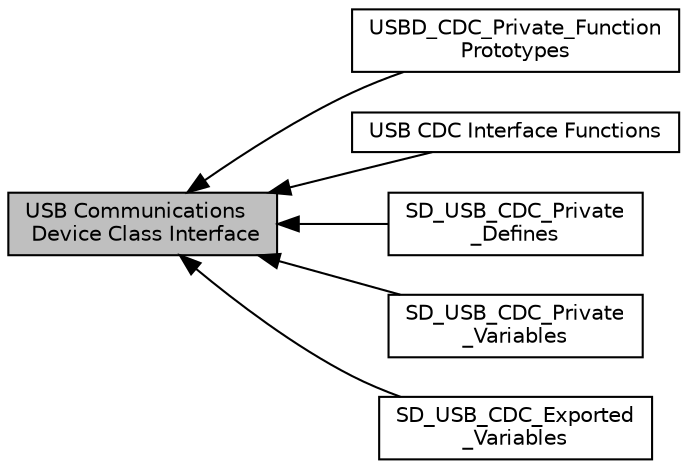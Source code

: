 digraph "USB Communications Device Class Interface"
{
  edge [fontname="Helvetica",fontsize="10",labelfontname="Helvetica",labelfontsize="10"];
  node [fontname="Helvetica",fontsize="10",shape=record];
  rankdir=LR;
  Node4 [label="USBD_CDC_Private_Function\lPrototypes",height=0.2,width=0.4,color="black", fillcolor="white", style="filled",URL="$group___u_s_b_d___c_d_c___private___function_prototypes.html"];
  Node5 [label="USB CDC Interface Functions",height=0.2,width=0.4,color="black", fillcolor="white", style="filled",URL="$group___s_d___u_s_b___c_d_c___i_f___functions.html"];
  Node1 [label="SD_USB_CDC_Private\l_Defines",height=0.2,width=0.4,color="black", fillcolor="white", style="filled",URL="$group___s_d___u_s_b___c_d_c___private___defines.html"];
  Node2 [label="SD_USB_CDC_Private\l_Variables",height=0.2,width=0.4,color="black", fillcolor="white", style="filled",URL="$group___s_d___u_s_b___c_d_c___private___variables.html"];
  Node0 [label="USB Communications\l Device Class Interface",height=0.2,width=0.4,color="black", fillcolor="grey75", style="filled", fontcolor="black"];
  Node3 [label="SD_USB_CDC_Exported\l_Variables",height=0.2,width=0.4,color="black", fillcolor="white", style="filled",URL="$group___s_d___u_s_b___c_d_c___exported___variables.html"];
  Node0->Node1 [shape=plaintext, dir="back", style="solid"];
  Node0->Node2 [shape=plaintext, dir="back", style="solid"];
  Node0->Node3 [shape=plaintext, dir="back", style="solid"];
  Node0->Node4 [shape=plaintext, dir="back", style="solid"];
  Node0->Node5 [shape=plaintext, dir="back", style="solid"];
}
